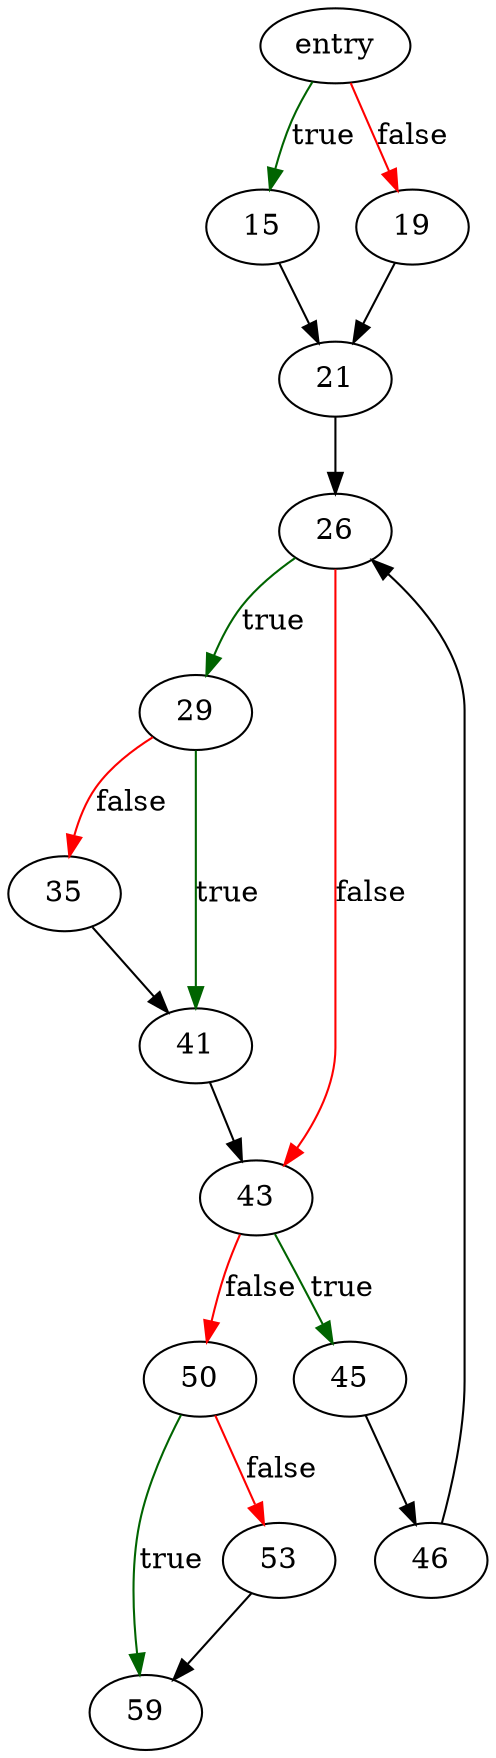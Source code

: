 digraph "getRowTrigger" {
	// Node definitions.
	4 [label=entry];
	15;
	19;
	21;
	26;
	29;
	35;
	41;
	43;
	45;
	46;
	50;
	53;
	59;

	// Edge definitions.
	4 -> 15 [
		color=darkgreen
		label=true
	];
	4 -> 19 [
		color=red
		label=false
	];
	15 -> 21;
	19 -> 21;
	21 -> 26;
	26 -> 29 [
		color=darkgreen
		label=true
	];
	26 -> 43 [
		color=red
		label=false
	];
	29 -> 35 [
		color=red
		label=false
	];
	29 -> 41 [
		color=darkgreen
		label=true
	];
	35 -> 41;
	41 -> 43;
	43 -> 45 [
		color=darkgreen
		label=true
	];
	43 -> 50 [
		color=red
		label=false
	];
	45 -> 46;
	46 -> 26;
	50 -> 53 [
		color=red
		label=false
	];
	50 -> 59 [
		color=darkgreen
		label=true
	];
	53 -> 59;
}